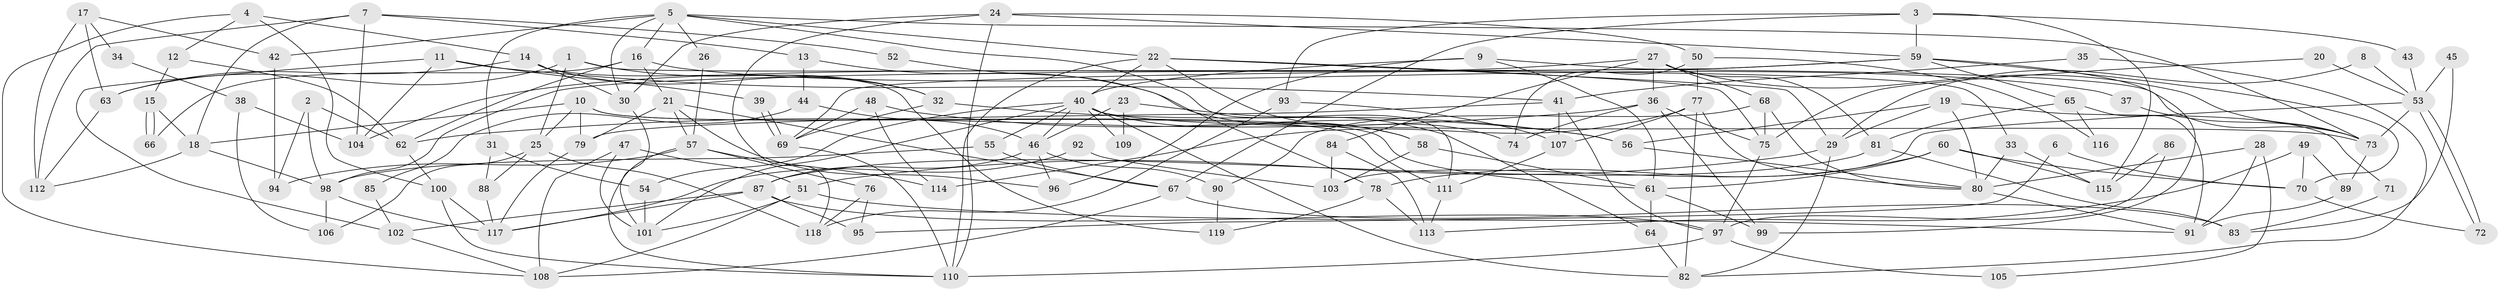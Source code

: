 // coarse degree distribution, {6: 0.0875, 4: 0.175, 5: 0.15, 7: 0.125, 11: 0.0125, 2: 0.075, 8: 0.075, 3: 0.275, 9: 0.0125, 10: 0.0125}
// Generated by graph-tools (version 1.1) at 2025/23/03/03/25 07:23:58]
// undirected, 119 vertices, 238 edges
graph export_dot {
graph [start="1"]
  node [color=gray90,style=filled];
  1;
  2;
  3;
  4;
  5;
  6;
  7;
  8;
  9;
  10;
  11;
  12;
  13;
  14;
  15;
  16;
  17;
  18;
  19;
  20;
  21;
  22;
  23;
  24;
  25;
  26;
  27;
  28;
  29;
  30;
  31;
  32;
  33;
  34;
  35;
  36;
  37;
  38;
  39;
  40;
  41;
  42;
  43;
  44;
  45;
  46;
  47;
  48;
  49;
  50;
  51;
  52;
  53;
  54;
  55;
  56;
  57;
  58;
  59;
  60;
  61;
  62;
  63;
  64;
  65;
  66;
  67;
  68;
  69;
  70;
  71;
  72;
  73;
  74;
  75;
  76;
  77;
  78;
  79;
  80;
  81;
  82;
  83;
  84;
  85;
  86;
  87;
  88;
  89;
  90;
  91;
  92;
  93;
  94;
  95;
  96;
  97;
  98;
  99;
  100;
  101;
  102;
  103;
  104;
  105;
  106;
  107;
  108;
  109;
  110;
  111;
  112;
  113;
  114;
  115;
  116;
  117;
  118;
  119;
  1 -- 32;
  1 -- 25;
  1 -- 33;
  1 -- 63;
  2 -- 62;
  2 -- 98;
  2 -- 94;
  3 -- 59;
  3 -- 67;
  3 -- 43;
  3 -- 93;
  3 -- 115;
  4 -- 108;
  4 -- 100;
  4 -- 12;
  4 -- 14;
  5 -- 30;
  5 -- 22;
  5 -- 16;
  5 -- 26;
  5 -- 31;
  5 -- 42;
  5 -- 73;
  5 -- 111;
  6 -- 95;
  6 -- 70;
  7 -- 112;
  7 -- 18;
  7 -- 13;
  7 -- 52;
  7 -- 104;
  8 -- 29;
  8 -- 53;
  9 -- 73;
  9 -- 40;
  9 -- 61;
  9 -- 96;
  10 -- 25;
  10 -- 18;
  10 -- 61;
  10 -- 79;
  10 -- 111;
  11 -- 104;
  11 -- 41;
  11 -- 39;
  11 -- 102;
  12 -- 62;
  12 -- 15;
  13 -- 58;
  13 -- 44;
  14 -- 30;
  14 -- 32;
  14 -- 63;
  14 -- 119;
  15 -- 66;
  15 -- 66;
  15 -- 18;
  16 -- 21;
  16 -- 37;
  16 -- 62;
  16 -- 66;
  17 -- 42;
  17 -- 63;
  17 -- 34;
  17 -- 112;
  18 -- 112;
  18 -- 98;
  19 -- 80;
  19 -- 29;
  19 -- 56;
  19 -- 71;
  20 -- 75;
  20 -- 53;
  21 -- 57;
  21 -- 96;
  21 -- 67;
  21 -- 79;
  22 -- 40;
  22 -- 110;
  22 -- 29;
  22 -- 74;
  22 -- 75;
  23 -- 46;
  23 -- 64;
  23 -- 109;
  24 -- 50;
  24 -- 59;
  24 -- 30;
  24 -- 110;
  24 -- 118;
  25 -- 118;
  25 -- 88;
  25 -- 106;
  26 -- 57;
  27 -- 84;
  27 -- 36;
  27 -- 68;
  27 -- 73;
  27 -- 81;
  27 -- 104;
  28 -- 80;
  28 -- 91;
  28 -- 105;
  29 -- 51;
  29 -- 82;
  30 -- 101;
  31 -- 54;
  31 -- 88;
  32 -- 56;
  32 -- 69;
  33 -- 115;
  33 -- 80;
  34 -- 38;
  35 -- 41;
  35 -- 82;
  36 -- 75;
  36 -- 99;
  36 -- 62;
  36 -- 74;
  37 -- 73;
  38 -- 106;
  38 -- 104;
  39 -- 69;
  39 -- 69;
  40 -- 55;
  40 -- 73;
  40 -- 46;
  40 -- 54;
  40 -- 58;
  40 -- 82;
  40 -- 101;
  40 -- 109;
  41 -- 79;
  41 -- 97;
  41 -- 107;
  42 -- 94;
  43 -- 53;
  44 -- 46;
  44 -- 85;
  45 -- 53;
  45 -- 83;
  46 -- 87;
  46 -- 90;
  46 -- 96;
  47 -- 108;
  47 -- 51;
  47 -- 101;
  48 -- 56;
  48 -- 69;
  48 -- 114;
  49 -- 89;
  49 -- 70;
  49 -- 113;
  50 -- 74;
  50 -- 77;
  50 -- 116;
  51 -- 101;
  51 -- 91;
  51 -- 108;
  52 -- 78;
  53 -- 73;
  53 -- 72;
  53 -- 72;
  53 -- 103;
  54 -- 101;
  55 -- 98;
  55 -- 67;
  56 -- 80;
  57 -- 110;
  57 -- 114;
  57 -- 76;
  57 -- 94;
  58 -- 61;
  58 -- 103;
  59 -- 69;
  59 -- 98;
  59 -- 65;
  59 -- 70;
  59 -- 99;
  60 -- 78;
  60 -- 61;
  60 -- 70;
  60 -- 115;
  61 -- 64;
  61 -- 99;
  62 -- 100;
  63 -- 112;
  64 -- 82;
  65 -- 81;
  65 -- 91;
  65 -- 116;
  67 -- 108;
  67 -- 83;
  68 -- 80;
  68 -- 75;
  68 -- 90;
  69 -- 110;
  70 -- 72;
  71 -- 83;
  73 -- 89;
  75 -- 97;
  76 -- 118;
  76 -- 95;
  77 -- 107;
  77 -- 82;
  77 -- 80;
  77 -- 114;
  78 -- 113;
  78 -- 119;
  79 -- 117;
  80 -- 91;
  81 -- 87;
  81 -- 83;
  84 -- 113;
  84 -- 103;
  85 -- 102;
  86 -- 97;
  86 -- 115;
  87 -- 97;
  87 -- 117;
  87 -- 95;
  87 -- 102;
  88 -- 117;
  89 -- 91;
  90 -- 119;
  92 -- 117;
  92 -- 103;
  93 -- 107;
  93 -- 118;
  97 -- 110;
  97 -- 105;
  98 -- 117;
  98 -- 106;
  100 -- 110;
  100 -- 117;
  102 -- 108;
  107 -- 111;
  111 -- 113;
}
